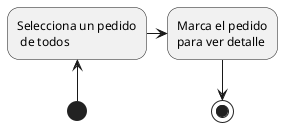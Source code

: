 @startuml

(*) -up-> "Selecciona un pedido\n de todos"
-right-> "Marca el pedido\npara ver detalle"
-->  (*)

@enduml

